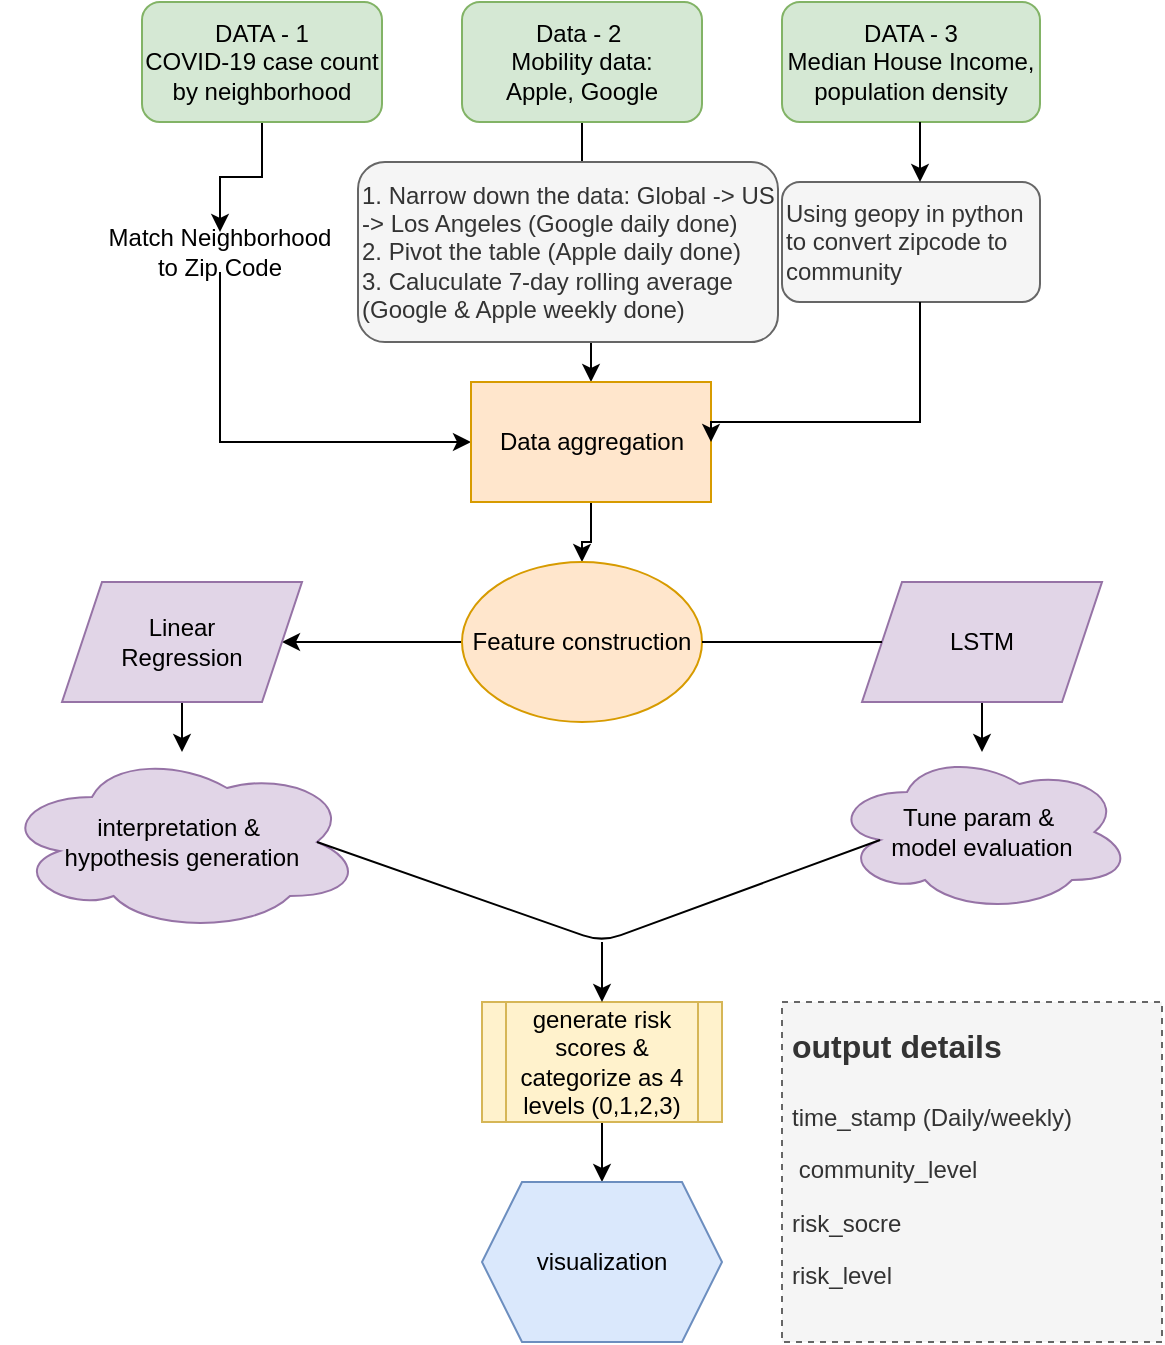 <mxfile version="13.6.0" type="github">
  <diagram id="n8BWnJe9wmHFYGAis24Z" name="Page-1">
    <mxGraphModel dx="786" dy="523" grid="1" gridSize="10" guides="1" tooltips="1" connect="1" arrows="1" fold="1" page="1" pageScale="1" pageWidth="827" pageHeight="1169" math="0" shadow="0">
      <root>
        <mxCell id="0" />
        <mxCell id="1" parent="0" />
        <mxCell id="cCQW8uKocdd_1a3b0VfQ-1" value="" style="edgeStyle=orthogonalEdgeStyle;rounded=0;orthogonalLoop=1;jettySize=auto;html=1;" parent="1" source="cCQW8uKocdd_1a3b0VfQ-2" target="cCQW8uKocdd_1a3b0VfQ-10" edge="1">
          <mxGeometry relative="1" as="geometry" />
        </mxCell>
        <mxCell id="cCQW8uKocdd_1a3b0VfQ-2" value="Data - 2&amp;nbsp;&lt;br&gt;Mobility data: &lt;br&gt;Apple, Google" style="rounded=1;whiteSpace=wrap;html=1;fillColor=#d5e8d4;strokeColor=#82b366;" parent="1" vertex="1">
          <mxGeometry x="361" y="100" width="120" height="60" as="geometry" />
        </mxCell>
        <mxCell id="cCQW8uKocdd_1a3b0VfQ-3" value="" style="edgeStyle=orthogonalEdgeStyle;rounded=0;orthogonalLoop=1;jettySize=auto;html=1;" parent="1" source="cCQW8uKocdd_1a3b0VfQ-4" target="cCQW8uKocdd_1a3b0VfQ-8" edge="1">
          <mxGeometry relative="1" as="geometry" />
        </mxCell>
        <mxCell id="cCQW8uKocdd_1a3b0VfQ-4" value="DATA - 1&lt;br&gt;COVID-19 case count by neighborhood" style="rounded=1;whiteSpace=wrap;html=1;fillColor=#d5e8d4;strokeColor=#82b366;" parent="1" vertex="1">
          <mxGeometry x="201" y="100" width="120" height="60" as="geometry" />
        </mxCell>
        <mxCell id="cCQW8uKocdd_1a3b0VfQ-6" value="DATA - 3&lt;br&gt;Median House Income, population density" style="rounded=1;whiteSpace=wrap;html=1;fillColor=#d5e8d4;strokeColor=#82b366;" parent="1" vertex="1">
          <mxGeometry x="521" y="100" width="129" height="60" as="geometry" />
        </mxCell>
        <mxCell id="cCQW8uKocdd_1a3b0VfQ-7" style="edgeStyle=orthogonalEdgeStyle;rounded=0;orthogonalLoop=1;jettySize=auto;html=1;exitX=0.5;exitY=1;exitDx=0;exitDy=0;entryX=0;entryY=0.5;entryDx=0;entryDy=0;" parent="1" source="cCQW8uKocdd_1a3b0VfQ-8" target="cCQW8uKocdd_1a3b0VfQ-12" edge="1">
          <mxGeometry relative="1" as="geometry" />
        </mxCell>
        <mxCell id="cCQW8uKocdd_1a3b0VfQ-8" value="Match Neighborhood to Zip Code" style="text;html=1;strokeColor=none;fillColor=none;align=center;verticalAlign=middle;whiteSpace=wrap;rounded=0;" parent="1" vertex="1">
          <mxGeometry x="180" y="215" width="120" height="20" as="geometry" />
        </mxCell>
        <mxCell id="cCQW8uKocdd_1a3b0VfQ-9" value="" style="edgeStyle=orthogonalEdgeStyle;rounded=0;orthogonalLoop=1;jettySize=auto;html=1;" parent="1" source="cCQW8uKocdd_1a3b0VfQ-10" target="cCQW8uKocdd_1a3b0VfQ-12" edge="1">
          <mxGeometry relative="1" as="geometry" />
        </mxCell>
        <mxCell id="cCQW8uKocdd_1a3b0VfQ-10" value="Repeatedly Padding" style="text;html=1;strokeColor=none;fillColor=none;align=center;verticalAlign=middle;whiteSpace=wrap;rounded=0;" parent="1" vertex="1">
          <mxGeometry x="361" y="190" width="120" height="20" as="geometry" />
        </mxCell>
        <mxCell id="cCQW8uKocdd_1a3b0VfQ-11" value="" style="edgeStyle=orthogonalEdgeStyle;rounded=0;orthogonalLoop=1;jettySize=auto;html=1;" parent="1" source="cCQW8uKocdd_1a3b0VfQ-12" target="cCQW8uKocdd_1a3b0VfQ-14" edge="1">
          <mxGeometry relative="1" as="geometry" />
        </mxCell>
        <mxCell id="cCQW8uKocdd_1a3b0VfQ-12" value="Data aggregation" style="rounded=0;whiteSpace=wrap;html=1;fillColor=#ffe6cc;strokeColor=#d79b00;" parent="1" vertex="1">
          <mxGeometry x="365.5" y="290" width="120" height="60" as="geometry" />
        </mxCell>
        <mxCell id="cCQW8uKocdd_1a3b0VfQ-13" value="" style="edgeStyle=orthogonalEdgeStyle;rounded=0;orthogonalLoop=1;jettySize=auto;html=1;" parent="1" source="cCQW8uKocdd_1a3b0VfQ-14" target="cCQW8uKocdd_1a3b0VfQ-16" edge="1">
          <mxGeometry relative="1" as="geometry" />
        </mxCell>
        <mxCell id="cCQW8uKocdd_1a3b0VfQ-14" value="Feature construction" style="ellipse;whiteSpace=wrap;html=1;rounded=0;fillColor=#ffe6cc;strokeColor=#d79b00;" parent="1" vertex="1">
          <mxGeometry x="361" y="380" width="120" height="80" as="geometry" />
        </mxCell>
        <mxCell id="cCQW8uKocdd_1a3b0VfQ-15" value="" style="edgeStyle=orthogonalEdgeStyle;rounded=0;orthogonalLoop=1;jettySize=auto;html=1;" parent="1" source="cCQW8uKocdd_1a3b0VfQ-16" target="cCQW8uKocdd_1a3b0VfQ-20" edge="1">
          <mxGeometry relative="1" as="geometry" />
        </mxCell>
        <mxCell id="cCQW8uKocdd_1a3b0VfQ-16" value="Linear &lt;br&gt;Regression" style="shape=parallelogram;perimeter=parallelogramPerimeter;whiteSpace=wrap;html=1;fixedSize=1;rounded=0;fillColor=#e1d5e7;strokeColor=#9673a6;" parent="1" vertex="1">
          <mxGeometry x="161" y="390" width="120" height="60" as="geometry" />
        </mxCell>
        <mxCell id="cCQW8uKocdd_1a3b0VfQ-17" value="" style="edgeStyle=orthogonalEdgeStyle;rounded=0;orthogonalLoop=1;jettySize=auto;html=1;" parent="1" source="cCQW8uKocdd_1a3b0VfQ-18" target="cCQW8uKocdd_1a3b0VfQ-21" edge="1">
          <mxGeometry relative="1" as="geometry" />
        </mxCell>
        <mxCell id="cCQW8uKocdd_1a3b0VfQ-18" value="LSTM" style="shape=parallelogram;perimeter=parallelogramPerimeter;whiteSpace=wrap;html=1;fixedSize=1;rounded=0;fillColor=#e1d5e7;strokeColor=#9673a6;" parent="1" vertex="1">
          <mxGeometry x="561" y="390" width="120" height="60" as="geometry" />
        </mxCell>
        <mxCell id="cCQW8uKocdd_1a3b0VfQ-19" value="" style="endArrow=none;html=1;entryX=0;entryY=0.5;entryDx=0;entryDy=0;exitX=1;exitY=0.5;exitDx=0;exitDy=0;" parent="1" source="cCQW8uKocdd_1a3b0VfQ-14" target="cCQW8uKocdd_1a3b0VfQ-18" edge="1">
          <mxGeometry width="50" height="50" relative="1" as="geometry">
            <mxPoint x="471" y="350" as="sourcePoint" />
            <mxPoint x="521" y="300" as="targetPoint" />
          </mxGeometry>
        </mxCell>
        <mxCell id="cCQW8uKocdd_1a3b0VfQ-20" value="interpretation &amp;amp;&amp;nbsp;&lt;br&gt;hypothesis generation" style="ellipse;shape=cloud;whiteSpace=wrap;html=1;rounded=0;fillColor=#e1d5e7;strokeColor=#9673a6;" parent="1" vertex="1">
          <mxGeometry x="131" y="475" width="180" height="90" as="geometry" />
        </mxCell>
        <mxCell id="cCQW8uKocdd_1a3b0VfQ-21" value="Tune param &amp;amp;&amp;nbsp;&lt;br&gt;model evaluation" style="ellipse;shape=cloud;whiteSpace=wrap;html=1;rounded=0;fillColor=#e1d5e7;strokeColor=#9673a6;" parent="1" vertex="1">
          <mxGeometry x="546" y="475" width="150" height="80" as="geometry" />
        </mxCell>
        <mxCell id="cCQW8uKocdd_1a3b0VfQ-22" value="" style="endArrow=none;html=1;entryX=0.16;entryY=0.55;entryDx=0;entryDy=0;entryPerimeter=0;exitX=0.875;exitY=0.5;exitDx=0;exitDy=0;exitPerimeter=0;" parent="1" source="cCQW8uKocdd_1a3b0VfQ-20" target="cCQW8uKocdd_1a3b0VfQ-21" edge="1">
          <mxGeometry width="50" height="50" relative="1" as="geometry">
            <mxPoint x="471" y="500" as="sourcePoint" />
            <mxPoint x="521" y="450" as="targetPoint" />
            <Array as="points">
              <mxPoint x="431" y="570" />
            </Array>
          </mxGeometry>
        </mxCell>
        <mxCell id="cCQW8uKocdd_1a3b0VfQ-23" value="" style="edgeStyle=orthogonalEdgeStyle;rounded=0;orthogonalLoop=1;jettySize=auto;html=1;" parent="1" source="cCQW8uKocdd_1a3b0VfQ-24" target="cCQW8uKocdd_1a3b0VfQ-26" edge="1">
          <mxGeometry relative="1" as="geometry" />
        </mxCell>
        <mxCell id="cCQW8uKocdd_1a3b0VfQ-24" value="generate risk scores &amp;amp; categorize as 4 levels (0,1,2,3)" style="shape=process;whiteSpace=wrap;html=1;backgroundOutline=1;fillColor=#fff2cc;strokeColor=#d6b656;" parent="1" vertex="1">
          <mxGeometry x="371" y="600" width="120" height="60" as="geometry" />
        </mxCell>
        <mxCell id="cCQW8uKocdd_1a3b0VfQ-25" value="" style="endArrow=classic;html=1;entryX=0.5;entryY=0;entryDx=0;entryDy=0;" parent="1" target="cCQW8uKocdd_1a3b0VfQ-24" edge="1">
          <mxGeometry width="50" height="50" relative="1" as="geometry">
            <mxPoint x="431" y="570" as="sourcePoint" />
            <mxPoint x="462" y="620" as="targetPoint" />
          </mxGeometry>
        </mxCell>
        <mxCell id="cCQW8uKocdd_1a3b0VfQ-26" value="visualization" style="shape=hexagon;perimeter=hexagonPerimeter2;whiteSpace=wrap;html=1;fixedSize=1;fillColor=#dae8fc;strokeColor=#6c8ebf;" parent="1" vertex="1">
          <mxGeometry x="371" y="690" width="120" height="80" as="geometry" />
        </mxCell>
        <mxCell id="cCQW8uKocdd_1a3b0VfQ-27" value="&lt;h1&gt;&lt;font style=&quot;font-size: 16px&quot;&gt;output details&lt;/font&gt;&lt;/h1&gt;&lt;p&gt;time_stamp (Daily/weekly)&lt;/p&gt;&lt;p&gt;&lt;span&gt;&amp;nbsp;community_level&lt;/span&gt;&lt;/p&gt;&lt;p&gt;&lt;span&gt;risk_socre&lt;/span&gt;&lt;/p&gt;&lt;p&gt;&lt;span&gt;risk_level&lt;/span&gt;&lt;/p&gt;&lt;div&gt;&lt;br&gt;&lt;/div&gt;" style="text;html=1;spacing=5;spacingTop=-20;whiteSpace=wrap;overflow=hidden;rounded=0;fillColor=#f5f5f5;strokeColor=#666666;fontColor=#333333;dashed=1;" parent="1" vertex="1">
          <mxGeometry x="521" y="600" width="190" height="170" as="geometry" />
        </mxCell>
        <mxCell id="1IQ4xqfNWhl-1mDxlvzx-3" value="Using geopy in python to convert zipcode to community&amp;nbsp;" style="rounded=1;whiteSpace=wrap;html=1;align=left;fillColor=#f5f5f5;strokeColor=#666666;fontColor=#333333;" parent="1" vertex="1">
          <mxGeometry x="521" y="190" width="129" height="60" as="geometry" />
        </mxCell>
        <mxCell id="1IQ4xqfNWhl-1mDxlvzx-5" value="" style="edgeStyle=orthogonalEdgeStyle;rounded=0;orthogonalLoop=1;jettySize=auto;html=1;" parent="1" edge="1">
          <mxGeometry relative="1" as="geometry">
            <mxPoint x="590" y="160" as="sourcePoint" />
            <mxPoint x="590" y="190" as="targetPoint" />
          </mxGeometry>
        </mxCell>
        <mxCell id="1IQ4xqfNWhl-1mDxlvzx-6" value="" style="edgeStyle=orthogonalEdgeStyle;rounded=0;orthogonalLoop=1;jettySize=auto;html=1;entryX=1;entryY=0.5;entryDx=0;entryDy=0;" parent="1" target="cCQW8uKocdd_1a3b0VfQ-12" edge="1">
          <mxGeometry relative="1" as="geometry">
            <mxPoint x="590" y="250" as="sourcePoint" />
            <mxPoint x="590" y="290" as="targetPoint" />
            <Array as="points">
              <mxPoint x="590" y="310" />
              <mxPoint x="486" y="310" />
            </Array>
          </mxGeometry>
        </mxCell>
        <mxCell id="78UmiIzOSWaeJxU7kIKa-1" value="1. Narrow down the data: Global -&amp;gt; US -&amp;gt; Los Angeles (Google daily done)&lt;br&gt;2. Pivot the table (Apple daily done)&lt;br&gt;3. Caluculate 7-day rolling average (Google &amp;amp; Apple weekly done)&lt;br&gt;" style="rounded=1;whiteSpace=wrap;html=1;align=left;fillColor=#f5f5f5;strokeColor=#666666;fontColor=#333333;" vertex="1" parent="1">
          <mxGeometry x="309" y="180" width="210" height="90" as="geometry" />
        </mxCell>
      </root>
    </mxGraphModel>
  </diagram>
</mxfile>
